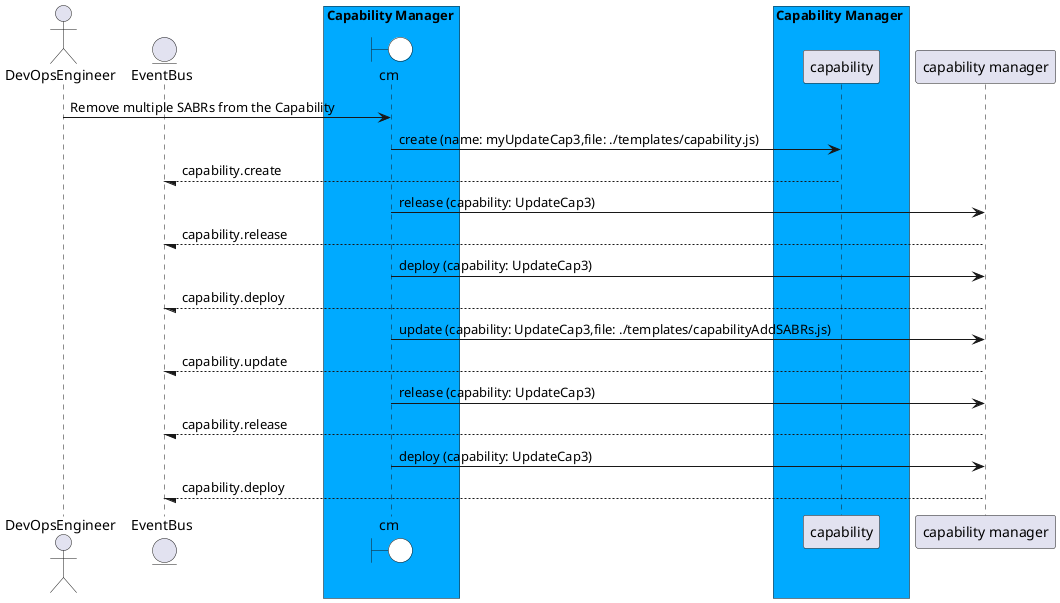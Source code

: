 @startuml

actor "DevOpsEngineer"


entity EventBus

box Capability Manager #00aaff
    boundary cm #white
end box


box Capability Manager #00aaff
            participant capability
    end box


"DevOpsEngineer" -> cm: Remove multiple SABRs from the Capability

    cm -> "capability": create (name: myUpdateCap3,file: ./templates/capability.js)

    "capability" --/ EventBus: capability.create

    cm -> "capability manager": release (capability: UpdateCap3)

    "capability manager" --/ EventBus: capability.release

    cm -> "capability manager": deploy (capability: UpdateCap3)

    "capability manager" --/ EventBus: capability.deploy

    cm -> "capability manager": update (capability: UpdateCap3,file: ./templates/capabilityAddSABRs.js)

    "capability manager" --/ EventBus: capability.update

    cm -> "capability manager": release (capability: UpdateCap3)

    "capability manager" --/ EventBus: capability.release

    cm -> "capability manager": deploy (capability: UpdateCap3)

    "capability manager" --/ EventBus: capability.deploy



@enduml
